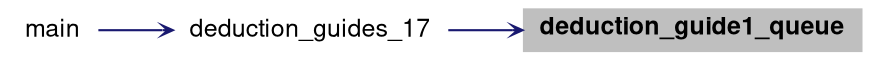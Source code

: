 digraph "deduction_guide1_queue"
{
 // LATEX_PDF_SIZE
  bgcolor="transparent";
  edge [fontname="Helvetica,Arial,sans-serif",fontsize=15,labelfontsize=15 arrowhead=open arrowtail=open arrowsize=0.5];
  node [fontname="Helvetica,Arial,sans-serif",fontsize=15,fontsize=12 shape=plaintext];
  rankdir="RL";
  Node1 [label=<<b>deduction_guide1_queue</b>>,height=0.2,width=0.4,color="black", fillcolor="grey75", style="filled", fontcolor="black",tooltip="deduction_guides"];
  Node1 -> Node2 [dir="back",color="midnightblue",style="solid"];
  Node2 [label="deduction_guides_17",height=0.2,width=0.4,color="black",URL="$group__templ17.html#gaecacde754dfb67194507339730e3f4cf",tooltip=" "];
  Node2 -> Node3 [dir="back",color="midnightblue",style="solid"];
  Node3 [label="main",height=0.2,width=0.4,color="black",URL="$group__CPP17.html#gae66f6b31b5ad750f1fe042a706a4e3d4",tooltip=" "];
}
